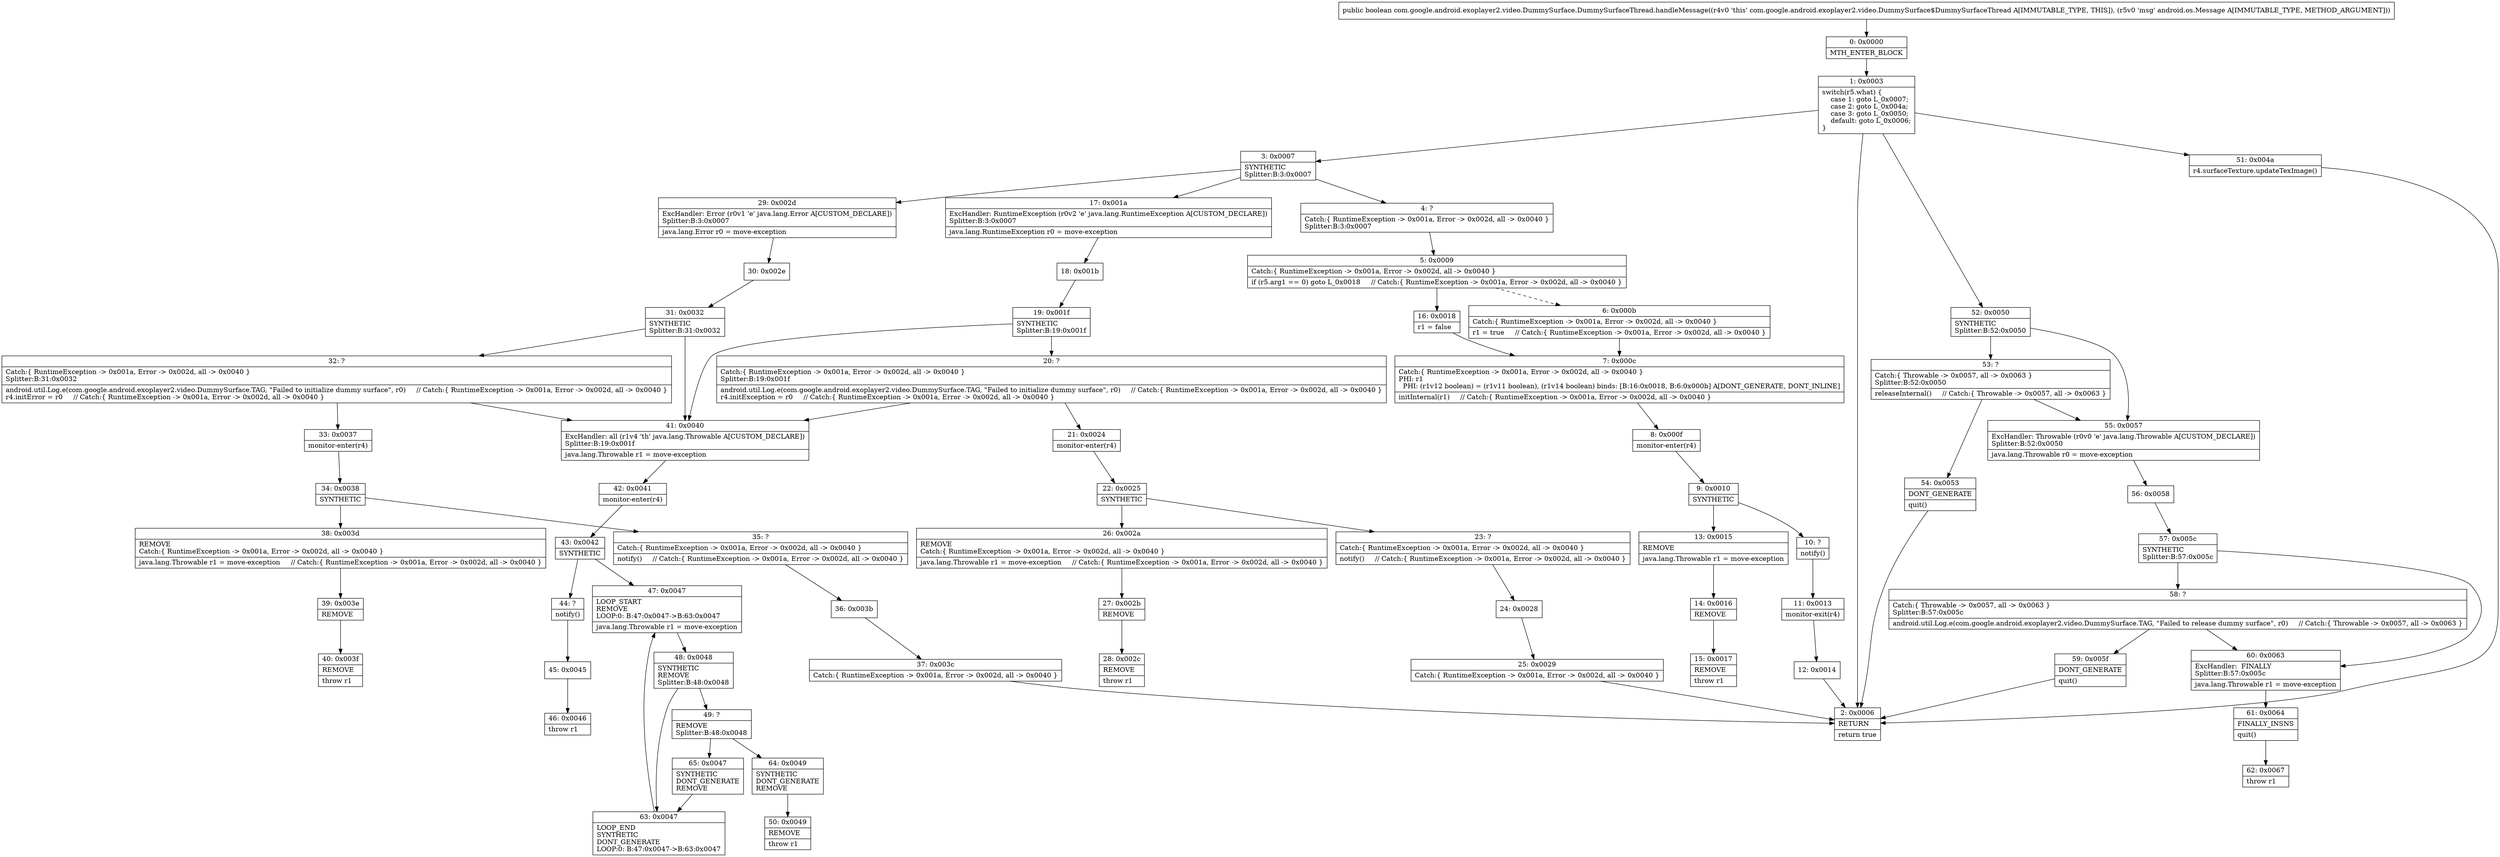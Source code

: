 digraph "CFG forcom.google.android.exoplayer2.video.DummySurface.DummySurfaceThread.handleMessage(Landroid\/os\/Message;)Z" {
Node_0 [shape=record,label="{0\:\ 0x0000|MTH_ENTER_BLOCK\l}"];
Node_1 [shape=record,label="{1\:\ 0x0003|switch(r5.what) \{\l    case 1: goto L_0x0007;\l    case 2: goto L_0x004a;\l    case 3: goto L_0x0050;\l    default: goto L_0x0006;\l\}\l}"];
Node_2 [shape=record,label="{2\:\ 0x0006|RETURN\l|return true\l}"];
Node_3 [shape=record,label="{3\:\ 0x0007|SYNTHETIC\lSplitter:B:3:0x0007\l}"];
Node_4 [shape=record,label="{4\:\ ?|Catch:\{ RuntimeException \-\> 0x001a, Error \-\> 0x002d, all \-\> 0x0040 \}\lSplitter:B:3:0x0007\l}"];
Node_5 [shape=record,label="{5\:\ 0x0009|Catch:\{ RuntimeException \-\> 0x001a, Error \-\> 0x002d, all \-\> 0x0040 \}\l|if (r5.arg1 == 0) goto L_0x0018     \/\/ Catch:\{ RuntimeException \-\> 0x001a, Error \-\> 0x002d, all \-\> 0x0040 \}\l}"];
Node_6 [shape=record,label="{6\:\ 0x000b|Catch:\{ RuntimeException \-\> 0x001a, Error \-\> 0x002d, all \-\> 0x0040 \}\l|r1 = true     \/\/ Catch:\{ RuntimeException \-\> 0x001a, Error \-\> 0x002d, all \-\> 0x0040 \}\l}"];
Node_7 [shape=record,label="{7\:\ 0x000c|Catch:\{ RuntimeException \-\> 0x001a, Error \-\> 0x002d, all \-\> 0x0040 \}\lPHI: r1 \l  PHI: (r1v12 boolean) = (r1v11 boolean), (r1v14 boolean) binds: [B:16:0x0018, B:6:0x000b] A[DONT_GENERATE, DONT_INLINE]\l|initInternal(r1)     \/\/ Catch:\{ RuntimeException \-\> 0x001a, Error \-\> 0x002d, all \-\> 0x0040 \}\l}"];
Node_8 [shape=record,label="{8\:\ 0x000f|monitor\-enter(r4)\l}"];
Node_9 [shape=record,label="{9\:\ 0x0010|SYNTHETIC\l}"];
Node_10 [shape=record,label="{10\:\ ?|notify()\l}"];
Node_11 [shape=record,label="{11\:\ 0x0013|monitor\-exit(r4)\l}"];
Node_12 [shape=record,label="{12\:\ 0x0014}"];
Node_13 [shape=record,label="{13\:\ 0x0015|REMOVE\l|java.lang.Throwable r1 = move\-exception\l}"];
Node_14 [shape=record,label="{14\:\ 0x0016|REMOVE\l}"];
Node_15 [shape=record,label="{15\:\ 0x0017|REMOVE\l|throw r1\l}"];
Node_16 [shape=record,label="{16\:\ 0x0018|r1 = false\l}"];
Node_17 [shape=record,label="{17\:\ 0x001a|ExcHandler: RuntimeException (r0v2 'e' java.lang.RuntimeException A[CUSTOM_DECLARE])\lSplitter:B:3:0x0007\l|java.lang.RuntimeException r0 = move\-exception\l}"];
Node_18 [shape=record,label="{18\:\ 0x001b}"];
Node_19 [shape=record,label="{19\:\ 0x001f|SYNTHETIC\lSplitter:B:19:0x001f\l}"];
Node_20 [shape=record,label="{20\:\ ?|Catch:\{ RuntimeException \-\> 0x001a, Error \-\> 0x002d, all \-\> 0x0040 \}\lSplitter:B:19:0x001f\l|android.util.Log.e(com.google.android.exoplayer2.video.DummySurface.TAG, \"Failed to initialize dummy surface\", r0)     \/\/ Catch:\{ RuntimeException \-\> 0x001a, Error \-\> 0x002d, all \-\> 0x0040 \}\lr4.initException = r0     \/\/ Catch:\{ RuntimeException \-\> 0x001a, Error \-\> 0x002d, all \-\> 0x0040 \}\l}"];
Node_21 [shape=record,label="{21\:\ 0x0024|monitor\-enter(r4)\l}"];
Node_22 [shape=record,label="{22\:\ 0x0025|SYNTHETIC\l}"];
Node_23 [shape=record,label="{23\:\ ?|Catch:\{ RuntimeException \-\> 0x001a, Error \-\> 0x002d, all \-\> 0x0040 \}\l|notify()     \/\/ Catch:\{ RuntimeException \-\> 0x001a, Error \-\> 0x002d, all \-\> 0x0040 \}\l}"];
Node_24 [shape=record,label="{24\:\ 0x0028}"];
Node_25 [shape=record,label="{25\:\ 0x0029|Catch:\{ RuntimeException \-\> 0x001a, Error \-\> 0x002d, all \-\> 0x0040 \}\l}"];
Node_26 [shape=record,label="{26\:\ 0x002a|REMOVE\lCatch:\{ RuntimeException \-\> 0x001a, Error \-\> 0x002d, all \-\> 0x0040 \}\l|java.lang.Throwable r1 = move\-exception     \/\/ Catch:\{ RuntimeException \-\> 0x001a, Error \-\> 0x002d, all \-\> 0x0040 \}\l}"];
Node_27 [shape=record,label="{27\:\ 0x002b|REMOVE\l}"];
Node_28 [shape=record,label="{28\:\ 0x002c|REMOVE\l|throw r1\l}"];
Node_29 [shape=record,label="{29\:\ 0x002d|ExcHandler: Error (r0v1 'e' java.lang.Error A[CUSTOM_DECLARE])\lSplitter:B:3:0x0007\l|java.lang.Error r0 = move\-exception\l}"];
Node_30 [shape=record,label="{30\:\ 0x002e}"];
Node_31 [shape=record,label="{31\:\ 0x0032|SYNTHETIC\lSplitter:B:31:0x0032\l}"];
Node_32 [shape=record,label="{32\:\ ?|Catch:\{ RuntimeException \-\> 0x001a, Error \-\> 0x002d, all \-\> 0x0040 \}\lSplitter:B:31:0x0032\l|android.util.Log.e(com.google.android.exoplayer2.video.DummySurface.TAG, \"Failed to initialize dummy surface\", r0)     \/\/ Catch:\{ RuntimeException \-\> 0x001a, Error \-\> 0x002d, all \-\> 0x0040 \}\lr4.initError = r0     \/\/ Catch:\{ RuntimeException \-\> 0x001a, Error \-\> 0x002d, all \-\> 0x0040 \}\l}"];
Node_33 [shape=record,label="{33\:\ 0x0037|monitor\-enter(r4)\l}"];
Node_34 [shape=record,label="{34\:\ 0x0038|SYNTHETIC\l}"];
Node_35 [shape=record,label="{35\:\ ?|Catch:\{ RuntimeException \-\> 0x001a, Error \-\> 0x002d, all \-\> 0x0040 \}\l|notify()     \/\/ Catch:\{ RuntimeException \-\> 0x001a, Error \-\> 0x002d, all \-\> 0x0040 \}\l}"];
Node_36 [shape=record,label="{36\:\ 0x003b}"];
Node_37 [shape=record,label="{37\:\ 0x003c|Catch:\{ RuntimeException \-\> 0x001a, Error \-\> 0x002d, all \-\> 0x0040 \}\l}"];
Node_38 [shape=record,label="{38\:\ 0x003d|REMOVE\lCatch:\{ RuntimeException \-\> 0x001a, Error \-\> 0x002d, all \-\> 0x0040 \}\l|java.lang.Throwable r1 = move\-exception     \/\/ Catch:\{ RuntimeException \-\> 0x001a, Error \-\> 0x002d, all \-\> 0x0040 \}\l}"];
Node_39 [shape=record,label="{39\:\ 0x003e|REMOVE\l}"];
Node_40 [shape=record,label="{40\:\ 0x003f|REMOVE\l|throw r1\l}"];
Node_41 [shape=record,label="{41\:\ 0x0040|ExcHandler: all (r1v4 'th' java.lang.Throwable A[CUSTOM_DECLARE])\lSplitter:B:19:0x001f\l|java.lang.Throwable r1 = move\-exception\l}"];
Node_42 [shape=record,label="{42\:\ 0x0041|monitor\-enter(r4)\l}"];
Node_43 [shape=record,label="{43\:\ 0x0042|SYNTHETIC\l}"];
Node_44 [shape=record,label="{44\:\ ?|notify()\l}"];
Node_45 [shape=record,label="{45\:\ 0x0045}"];
Node_46 [shape=record,label="{46\:\ 0x0046|throw r1\l}"];
Node_47 [shape=record,label="{47\:\ 0x0047|LOOP_START\lREMOVE\lLOOP:0: B:47:0x0047\-\>B:63:0x0047\l|java.lang.Throwable r1 = move\-exception\l}"];
Node_48 [shape=record,label="{48\:\ 0x0048|SYNTHETIC\lREMOVE\lSplitter:B:48:0x0048\l}"];
Node_49 [shape=record,label="{49\:\ ?|REMOVE\lSplitter:B:48:0x0048\l}"];
Node_50 [shape=record,label="{50\:\ 0x0049|REMOVE\l|throw r1\l}"];
Node_51 [shape=record,label="{51\:\ 0x004a|r4.surfaceTexture.updateTexImage()\l}"];
Node_52 [shape=record,label="{52\:\ 0x0050|SYNTHETIC\lSplitter:B:52:0x0050\l}"];
Node_53 [shape=record,label="{53\:\ ?|Catch:\{ Throwable \-\> 0x0057, all \-\> 0x0063 \}\lSplitter:B:52:0x0050\l|releaseInternal()     \/\/ Catch:\{ Throwable \-\> 0x0057, all \-\> 0x0063 \}\l}"];
Node_54 [shape=record,label="{54\:\ 0x0053|DONT_GENERATE\l|quit()\l}"];
Node_55 [shape=record,label="{55\:\ 0x0057|ExcHandler: Throwable (r0v0 'e' java.lang.Throwable A[CUSTOM_DECLARE])\lSplitter:B:52:0x0050\l|java.lang.Throwable r0 = move\-exception\l}"];
Node_56 [shape=record,label="{56\:\ 0x0058}"];
Node_57 [shape=record,label="{57\:\ 0x005c|SYNTHETIC\lSplitter:B:57:0x005c\l}"];
Node_58 [shape=record,label="{58\:\ ?|Catch:\{ Throwable \-\> 0x0057, all \-\> 0x0063 \}\lSplitter:B:57:0x005c\l|android.util.Log.e(com.google.android.exoplayer2.video.DummySurface.TAG, \"Failed to release dummy surface\", r0)     \/\/ Catch:\{ Throwable \-\> 0x0057, all \-\> 0x0063 \}\l}"];
Node_59 [shape=record,label="{59\:\ 0x005f|DONT_GENERATE\l|quit()\l}"];
Node_60 [shape=record,label="{60\:\ 0x0063|ExcHandler:  FINALLY\lSplitter:B:57:0x005c\l|java.lang.Throwable r1 = move\-exception\l}"];
Node_61 [shape=record,label="{61\:\ 0x0064|FINALLY_INSNS\l|quit()\l}"];
Node_62 [shape=record,label="{62\:\ 0x0067|throw r1\l}"];
Node_63 [shape=record,label="{63\:\ 0x0047|LOOP_END\lSYNTHETIC\lDONT_GENERATE\lLOOP:0: B:47:0x0047\-\>B:63:0x0047\l}"];
Node_64 [shape=record,label="{64\:\ 0x0049|SYNTHETIC\lDONT_GENERATE\lREMOVE\l}"];
Node_65 [shape=record,label="{65\:\ 0x0047|SYNTHETIC\lDONT_GENERATE\lREMOVE\l}"];
MethodNode[shape=record,label="{public boolean com.google.android.exoplayer2.video.DummySurface.DummySurfaceThread.handleMessage((r4v0 'this' com.google.android.exoplayer2.video.DummySurface$DummySurfaceThread A[IMMUTABLE_TYPE, THIS]), (r5v0 'msg' android.os.Message A[IMMUTABLE_TYPE, METHOD_ARGUMENT])) }"];
MethodNode -> Node_0;
Node_0 -> Node_1;
Node_1 -> Node_2;
Node_1 -> Node_3;
Node_1 -> Node_51;
Node_1 -> Node_52;
Node_3 -> Node_4;
Node_3 -> Node_17;
Node_3 -> Node_29;
Node_4 -> Node_5;
Node_5 -> Node_6[style=dashed];
Node_5 -> Node_16;
Node_6 -> Node_7;
Node_7 -> Node_8;
Node_8 -> Node_9;
Node_9 -> Node_10;
Node_9 -> Node_13;
Node_10 -> Node_11;
Node_11 -> Node_12;
Node_12 -> Node_2;
Node_13 -> Node_14;
Node_14 -> Node_15;
Node_16 -> Node_7;
Node_17 -> Node_18;
Node_18 -> Node_19;
Node_19 -> Node_20;
Node_19 -> Node_41;
Node_20 -> Node_21;
Node_20 -> Node_41;
Node_21 -> Node_22;
Node_22 -> Node_23;
Node_22 -> Node_26;
Node_23 -> Node_24;
Node_24 -> Node_25;
Node_25 -> Node_2;
Node_26 -> Node_27;
Node_27 -> Node_28;
Node_29 -> Node_30;
Node_30 -> Node_31;
Node_31 -> Node_32;
Node_31 -> Node_41;
Node_32 -> Node_33;
Node_32 -> Node_41;
Node_33 -> Node_34;
Node_34 -> Node_35;
Node_34 -> Node_38;
Node_35 -> Node_36;
Node_36 -> Node_37;
Node_37 -> Node_2;
Node_38 -> Node_39;
Node_39 -> Node_40;
Node_41 -> Node_42;
Node_42 -> Node_43;
Node_43 -> Node_44;
Node_43 -> Node_47;
Node_44 -> Node_45;
Node_45 -> Node_46;
Node_47 -> Node_48;
Node_48 -> Node_49;
Node_48 -> Node_63;
Node_49 -> Node_64;
Node_49 -> Node_65;
Node_51 -> Node_2;
Node_52 -> Node_53;
Node_52 -> Node_55;
Node_53 -> Node_54;
Node_53 -> Node_55;
Node_54 -> Node_2;
Node_55 -> Node_56;
Node_56 -> Node_57;
Node_57 -> Node_58;
Node_57 -> Node_60;
Node_58 -> Node_59;
Node_58 -> Node_60;
Node_59 -> Node_2;
Node_60 -> Node_61;
Node_61 -> Node_62;
Node_63 -> Node_47;
Node_64 -> Node_50;
Node_65 -> Node_63;
}

